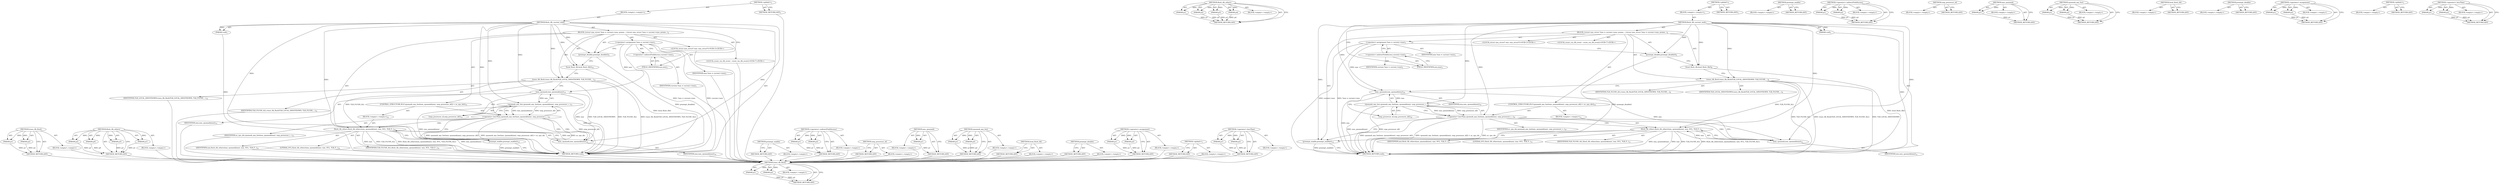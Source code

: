 digraph "&lt;operator&gt;.lessThan" {
vulnerable_75 [label=<(METHOD,trace_tlb_flush)>];
vulnerable_76 [label=<(PARAM,p1)>];
vulnerable_77 [label=<(PARAM,p2)>];
vulnerable_78 [label=<(BLOCK,&lt;empty&gt;,&lt;empty&gt;)>];
vulnerable_79 [label=<(METHOD_RETURN,ANY)>];
vulnerable_97 [label=<(METHOD,flush_tlb_others)>];
vulnerable_98 [label=<(PARAM,p1)>];
vulnerable_99 [label=<(PARAM,p2)>];
vulnerable_100 [label=<(PARAM,p3)>];
vulnerable_101 [label=<(PARAM,p4)>];
vulnerable_102 [label=<(BLOCK,&lt;empty&gt;,&lt;empty&gt;)>];
vulnerable_103 [label=<(METHOD_RETURN,ANY)>];
vulnerable_6 [label=<(METHOD,&lt;global&gt;)<SUB>1</SUB>>];
vulnerable_7 [label=<(BLOCK,&lt;empty&gt;,&lt;empty&gt;)<SUB>1</SUB>>];
vulnerable_8 [label=<(METHOD,flush_tlb_current_task)<SUB>1</SUB>>];
vulnerable_9 [label=<(PARAM,void)<SUB>1</SUB>>];
vulnerable_10 [label=<(BLOCK,{
	struct mm_struct *mm = current-&gt;mm;

 	preem...,{
	struct mm_struct *mm = current-&gt;mm;

 	preem...)<SUB>2</SUB>>];
vulnerable_11 [label="<(LOCAL,struct mm_struct* mm: mm_struct*)<SUB>3</SUB>>"];
vulnerable_12 [label=<(&lt;operator&gt;.assignment,*mm = current-&gt;mm)<SUB>3</SUB>>];
vulnerable_13 [label=<(IDENTIFIER,mm,*mm = current-&gt;mm)<SUB>3</SUB>>];
vulnerable_14 [label=<(&lt;operator&gt;.indirectFieldAccess,current-&gt;mm)<SUB>3</SUB>>];
vulnerable_15 [label=<(IDENTIFIER,current,*mm = current-&gt;mm)<SUB>3</SUB>>];
vulnerable_16 [label=<(FIELD_IDENTIFIER,mm,mm)<SUB>3</SUB>>];
vulnerable_17 [label=<(preempt_disable,preempt_disable())<SUB>5</SUB>>];
vulnerable_18 [label="<(LOCAL,count_vm_tlb_event : count_vm_tlb_event)<SUB>7</SUB>>"];
vulnerable_19 [label=<(local_flush_tlb,local_flush_tlb())<SUB>8</SUB>>];
vulnerable_20 [label=<(trace_tlb_flush,trace_tlb_flush(TLB_LOCAL_SHOOTDOWN, TLB_FLUSH_...)<SUB>9</SUB>>];
vulnerable_21 [label=<(IDENTIFIER,TLB_LOCAL_SHOOTDOWN,trace_tlb_flush(TLB_LOCAL_SHOOTDOWN, TLB_FLUSH_...)<SUB>9</SUB>>];
vulnerable_22 [label=<(IDENTIFIER,TLB_FLUSH_ALL,trace_tlb_flush(TLB_LOCAL_SHOOTDOWN, TLB_FLUSH_...)<SUB>9</SUB>>];
vulnerable_23 [label=<(CONTROL_STRUCTURE,IF,if (cpumask_any_but(mm_cpumask(mm), smp_processor_id()) &lt; nr_cpu_ids))<SUB>10</SUB>>];
vulnerable_24 [label=<(&lt;operator&gt;.lessThan,cpumask_any_but(mm_cpumask(mm), smp_processor_i...)<SUB>10</SUB>>];
vulnerable_25 [label=<(cpumask_any_but,cpumask_any_but(mm_cpumask(mm), smp_processor_i...)<SUB>10</SUB>>];
vulnerable_26 [label=<(mm_cpumask,mm_cpumask(mm))<SUB>10</SUB>>];
vulnerable_27 [label=<(IDENTIFIER,mm,mm_cpumask(mm))<SUB>10</SUB>>];
vulnerable_28 [label=<(smp_processor_id,smp_processor_id())<SUB>10</SUB>>];
vulnerable_29 [label=<(IDENTIFIER,nr_cpu_ids,cpumask_any_but(mm_cpumask(mm), smp_processor_i...)<SUB>10</SUB>>];
vulnerable_30 [label=<(BLOCK,&lt;empty&gt;,&lt;empty&gt;)<SUB>11</SUB>>];
vulnerable_31 [label=<(flush_tlb_others,flush_tlb_others(mm_cpumask(mm), mm, 0UL, TLB_F...)<SUB>11</SUB>>];
vulnerable_32 [label=<(mm_cpumask,mm_cpumask(mm))<SUB>11</SUB>>];
vulnerable_33 [label=<(IDENTIFIER,mm,mm_cpumask(mm))<SUB>11</SUB>>];
vulnerable_34 [label=<(IDENTIFIER,mm,flush_tlb_others(mm_cpumask(mm), mm, 0UL, TLB_F...)<SUB>11</SUB>>];
vulnerable_35 [label=<(LITERAL,0UL,flush_tlb_others(mm_cpumask(mm), mm, 0UL, TLB_F...)<SUB>11</SUB>>];
vulnerable_36 [label=<(IDENTIFIER,TLB_FLUSH_ALL,flush_tlb_others(mm_cpumask(mm), mm, 0UL, TLB_F...)<SUB>11</SUB>>];
vulnerable_37 [label=<(preempt_enable,preempt_enable())<SUB>12</SUB>>];
vulnerable_38 [label=<(METHOD_RETURN,void)<SUB>1</SUB>>];
vulnerable_40 [label=<(METHOD_RETURN,ANY)<SUB>1</SUB>>];
vulnerable_104 [label=<(METHOD,preempt_enable)>];
vulnerable_105 [label=<(BLOCK,&lt;empty&gt;,&lt;empty&gt;)>];
vulnerable_106 [label=<(METHOD_RETURN,ANY)>];
vulnerable_64 [label=<(METHOD,&lt;operator&gt;.indirectFieldAccess)>];
vulnerable_65 [label=<(PARAM,p1)>];
vulnerable_66 [label=<(PARAM,p2)>];
vulnerable_67 [label=<(BLOCK,&lt;empty&gt;,&lt;empty&gt;)>];
vulnerable_68 [label=<(METHOD_RETURN,ANY)>];
vulnerable_94 [label=<(METHOD,smp_processor_id)>];
vulnerable_95 [label=<(BLOCK,&lt;empty&gt;,&lt;empty&gt;)>];
vulnerable_96 [label=<(METHOD_RETURN,ANY)>];
vulnerable_90 [label=<(METHOD,mm_cpumask)>];
vulnerable_91 [label=<(PARAM,p1)>];
vulnerable_92 [label=<(BLOCK,&lt;empty&gt;,&lt;empty&gt;)>];
vulnerable_93 [label=<(METHOD_RETURN,ANY)>];
vulnerable_85 [label=<(METHOD,cpumask_any_but)>];
vulnerable_86 [label=<(PARAM,p1)>];
vulnerable_87 [label=<(PARAM,p2)>];
vulnerable_88 [label=<(BLOCK,&lt;empty&gt;,&lt;empty&gt;)>];
vulnerable_89 [label=<(METHOD_RETURN,ANY)>];
vulnerable_72 [label=<(METHOD,local_flush_tlb)>];
vulnerable_73 [label=<(BLOCK,&lt;empty&gt;,&lt;empty&gt;)>];
vulnerable_74 [label=<(METHOD_RETURN,ANY)>];
vulnerable_69 [label=<(METHOD,preempt_disable)>];
vulnerable_70 [label=<(BLOCK,&lt;empty&gt;,&lt;empty&gt;)>];
vulnerable_71 [label=<(METHOD_RETURN,ANY)>];
vulnerable_59 [label=<(METHOD,&lt;operator&gt;.assignment)>];
vulnerable_60 [label=<(PARAM,p1)>];
vulnerable_61 [label=<(PARAM,p2)>];
vulnerable_62 [label=<(BLOCK,&lt;empty&gt;,&lt;empty&gt;)>];
vulnerable_63 [label=<(METHOD_RETURN,ANY)>];
vulnerable_53 [label=<(METHOD,&lt;global&gt;)<SUB>1</SUB>>];
vulnerable_54 [label=<(BLOCK,&lt;empty&gt;,&lt;empty&gt;)>];
vulnerable_55 [label=<(METHOD_RETURN,ANY)>];
vulnerable_80 [label=<(METHOD,&lt;operator&gt;.lessThan)>];
vulnerable_81 [label=<(PARAM,p1)>];
vulnerable_82 [label=<(PARAM,p2)>];
vulnerable_83 [label=<(BLOCK,&lt;empty&gt;,&lt;empty&gt;)>];
vulnerable_84 [label=<(METHOD_RETURN,ANY)>];
fixed_75 [label=<(METHOD,trace_tlb_flush)>];
fixed_76 [label=<(PARAM,p1)>];
fixed_77 [label=<(PARAM,p2)>];
fixed_78 [label=<(BLOCK,&lt;empty&gt;,&lt;empty&gt;)>];
fixed_79 [label=<(METHOD_RETURN,ANY)>];
fixed_97 [label=<(METHOD,flush_tlb_others)>];
fixed_98 [label=<(PARAM,p1)>];
fixed_99 [label=<(PARAM,p2)>];
fixed_100 [label=<(PARAM,p3)>];
fixed_101 [label=<(PARAM,p4)>];
fixed_102 [label=<(BLOCK,&lt;empty&gt;,&lt;empty&gt;)>];
fixed_103 [label=<(METHOD_RETURN,ANY)>];
fixed_6 [label=<(METHOD,&lt;global&gt;)<SUB>1</SUB>>];
fixed_7 [label=<(BLOCK,&lt;empty&gt;,&lt;empty&gt;)<SUB>1</SUB>>];
fixed_8 [label=<(METHOD,flush_tlb_current_task)<SUB>1</SUB>>];
fixed_9 [label=<(PARAM,void)<SUB>1</SUB>>];
fixed_10 [label=<(BLOCK,{
	struct mm_struct *mm = current-&gt;mm;

 	preem...,{
	struct mm_struct *mm = current-&gt;mm;

 	preem...)<SUB>2</SUB>>];
fixed_11 [label="<(LOCAL,struct mm_struct* mm: mm_struct*)<SUB>3</SUB>>"];
fixed_12 [label=<(&lt;operator&gt;.assignment,*mm = current-&gt;mm)<SUB>3</SUB>>];
fixed_13 [label=<(IDENTIFIER,mm,*mm = current-&gt;mm)<SUB>3</SUB>>];
fixed_14 [label=<(&lt;operator&gt;.indirectFieldAccess,current-&gt;mm)<SUB>3</SUB>>];
fixed_15 [label=<(IDENTIFIER,current,*mm = current-&gt;mm)<SUB>3</SUB>>];
fixed_16 [label=<(FIELD_IDENTIFIER,mm,mm)<SUB>3</SUB>>];
fixed_17 [label=<(preempt_disable,preempt_disable())<SUB>5</SUB>>];
fixed_18 [label="<(LOCAL,count_vm_tlb_event : count_vm_tlb_event)<SUB>7</SUB>>"];
fixed_19 [label=<(local_flush_tlb,local_flush_tlb())<SUB>10</SUB>>];
fixed_20 [label=<(trace_tlb_flush,trace_tlb_flush(TLB_LOCAL_SHOOTDOWN, TLB_FLUSH_...)<SUB>12</SUB>>];
fixed_21 [label=<(IDENTIFIER,TLB_LOCAL_SHOOTDOWN,trace_tlb_flush(TLB_LOCAL_SHOOTDOWN, TLB_FLUSH_...)<SUB>12</SUB>>];
fixed_22 [label=<(IDENTIFIER,TLB_FLUSH_ALL,trace_tlb_flush(TLB_LOCAL_SHOOTDOWN, TLB_FLUSH_...)<SUB>12</SUB>>];
fixed_23 [label=<(CONTROL_STRUCTURE,IF,if (cpumask_any_but(mm_cpumask(mm), smp_processor_id()) &lt; nr_cpu_ids))<SUB>13</SUB>>];
fixed_24 [label=<(&lt;operator&gt;.lessThan,cpumask_any_but(mm_cpumask(mm), smp_processor_i...)<SUB>13</SUB>>];
fixed_25 [label=<(cpumask_any_but,cpumask_any_but(mm_cpumask(mm), smp_processor_i...)<SUB>13</SUB>>];
fixed_26 [label=<(mm_cpumask,mm_cpumask(mm))<SUB>13</SUB>>];
fixed_27 [label=<(IDENTIFIER,mm,mm_cpumask(mm))<SUB>13</SUB>>];
fixed_28 [label=<(smp_processor_id,smp_processor_id())<SUB>13</SUB>>];
fixed_29 [label=<(IDENTIFIER,nr_cpu_ids,cpumask_any_but(mm_cpumask(mm), smp_processor_i...)<SUB>13</SUB>>];
fixed_30 [label=<(BLOCK,&lt;empty&gt;,&lt;empty&gt;)<SUB>14</SUB>>];
fixed_31 [label=<(flush_tlb_others,flush_tlb_others(mm_cpumask(mm), mm, 0UL, TLB_F...)<SUB>14</SUB>>];
fixed_32 [label=<(mm_cpumask,mm_cpumask(mm))<SUB>14</SUB>>];
fixed_33 [label=<(IDENTIFIER,mm,mm_cpumask(mm))<SUB>14</SUB>>];
fixed_34 [label=<(IDENTIFIER,mm,flush_tlb_others(mm_cpumask(mm), mm, 0UL, TLB_F...)<SUB>14</SUB>>];
fixed_35 [label=<(LITERAL,0UL,flush_tlb_others(mm_cpumask(mm), mm, 0UL, TLB_F...)<SUB>14</SUB>>];
fixed_36 [label=<(IDENTIFIER,TLB_FLUSH_ALL,flush_tlb_others(mm_cpumask(mm), mm, 0UL, TLB_F...)<SUB>14</SUB>>];
fixed_37 [label=<(preempt_enable,preempt_enable())<SUB>15</SUB>>];
fixed_38 [label=<(METHOD_RETURN,void)<SUB>1</SUB>>];
fixed_40 [label=<(METHOD_RETURN,ANY)<SUB>1</SUB>>];
fixed_104 [label=<(METHOD,preempt_enable)>];
fixed_105 [label=<(BLOCK,&lt;empty&gt;,&lt;empty&gt;)>];
fixed_106 [label=<(METHOD_RETURN,ANY)>];
fixed_64 [label=<(METHOD,&lt;operator&gt;.indirectFieldAccess)>];
fixed_65 [label=<(PARAM,p1)>];
fixed_66 [label=<(PARAM,p2)>];
fixed_67 [label=<(BLOCK,&lt;empty&gt;,&lt;empty&gt;)>];
fixed_68 [label=<(METHOD_RETURN,ANY)>];
fixed_94 [label=<(METHOD,smp_processor_id)>];
fixed_95 [label=<(BLOCK,&lt;empty&gt;,&lt;empty&gt;)>];
fixed_96 [label=<(METHOD_RETURN,ANY)>];
fixed_90 [label=<(METHOD,mm_cpumask)>];
fixed_91 [label=<(PARAM,p1)>];
fixed_92 [label=<(BLOCK,&lt;empty&gt;,&lt;empty&gt;)>];
fixed_93 [label=<(METHOD_RETURN,ANY)>];
fixed_85 [label=<(METHOD,cpumask_any_but)>];
fixed_86 [label=<(PARAM,p1)>];
fixed_87 [label=<(PARAM,p2)>];
fixed_88 [label=<(BLOCK,&lt;empty&gt;,&lt;empty&gt;)>];
fixed_89 [label=<(METHOD_RETURN,ANY)>];
fixed_72 [label=<(METHOD,local_flush_tlb)>];
fixed_73 [label=<(BLOCK,&lt;empty&gt;,&lt;empty&gt;)>];
fixed_74 [label=<(METHOD_RETURN,ANY)>];
fixed_69 [label=<(METHOD,preempt_disable)>];
fixed_70 [label=<(BLOCK,&lt;empty&gt;,&lt;empty&gt;)>];
fixed_71 [label=<(METHOD_RETURN,ANY)>];
fixed_59 [label=<(METHOD,&lt;operator&gt;.assignment)>];
fixed_60 [label=<(PARAM,p1)>];
fixed_61 [label=<(PARAM,p2)>];
fixed_62 [label=<(BLOCK,&lt;empty&gt;,&lt;empty&gt;)>];
fixed_63 [label=<(METHOD_RETURN,ANY)>];
fixed_53 [label=<(METHOD,&lt;global&gt;)<SUB>1</SUB>>];
fixed_54 [label=<(BLOCK,&lt;empty&gt;,&lt;empty&gt;)>];
fixed_55 [label=<(METHOD_RETURN,ANY)>];
fixed_80 [label=<(METHOD,&lt;operator&gt;.lessThan)>];
fixed_81 [label=<(PARAM,p1)>];
fixed_82 [label=<(PARAM,p2)>];
fixed_83 [label=<(BLOCK,&lt;empty&gt;,&lt;empty&gt;)>];
fixed_84 [label=<(METHOD_RETURN,ANY)>];
vulnerable_75 -> vulnerable_76  [key=0, label="AST: "];
vulnerable_75 -> vulnerable_76  [key=1, label="DDG: "];
vulnerable_75 -> vulnerable_78  [key=0, label="AST: "];
vulnerable_75 -> vulnerable_77  [key=0, label="AST: "];
vulnerable_75 -> vulnerable_77  [key=1, label="DDG: "];
vulnerable_75 -> vulnerable_79  [key=0, label="AST: "];
vulnerable_75 -> vulnerable_79  [key=1, label="CFG: "];
vulnerable_76 -> vulnerable_79  [key=0, label="DDG: p1"];
vulnerable_77 -> vulnerable_79  [key=0, label="DDG: p2"];
vulnerable_97 -> vulnerable_98  [key=0, label="AST: "];
vulnerable_97 -> vulnerable_98  [key=1, label="DDG: "];
vulnerable_97 -> vulnerable_102  [key=0, label="AST: "];
vulnerable_97 -> vulnerable_99  [key=0, label="AST: "];
vulnerable_97 -> vulnerable_99  [key=1, label="DDG: "];
vulnerable_97 -> vulnerable_103  [key=0, label="AST: "];
vulnerable_97 -> vulnerable_103  [key=1, label="CFG: "];
vulnerable_97 -> vulnerable_100  [key=0, label="AST: "];
vulnerable_97 -> vulnerable_100  [key=1, label="DDG: "];
vulnerable_97 -> vulnerable_101  [key=0, label="AST: "];
vulnerable_97 -> vulnerable_101  [key=1, label="DDG: "];
vulnerable_98 -> vulnerable_103  [key=0, label="DDG: p1"];
vulnerable_99 -> vulnerable_103  [key=0, label="DDG: p2"];
vulnerable_100 -> vulnerable_103  [key=0, label="DDG: p3"];
vulnerable_101 -> vulnerable_103  [key=0, label="DDG: p4"];
vulnerable_6 -> vulnerable_7  [key=0, label="AST: "];
vulnerable_6 -> vulnerable_40  [key=0, label="AST: "];
vulnerable_6 -> vulnerable_40  [key=1, label="CFG: "];
vulnerable_7 -> vulnerable_8  [key=0, label="AST: "];
vulnerable_8 -> vulnerable_9  [key=0, label="AST: "];
vulnerable_8 -> vulnerable_9  [key=1, label="DDG: "];
vulnerable_8 -> vulnerable_10  [key=0, label="AST: "];
vulnerable_8 -> vulnerable_38  [key=0, label="AST: "];
vulnerable_8 -> vulnerable_16  [key=0, label="CFG: "];
vulnerable_8 -> vulnerable_17  [key=0, label="DDG: "];
vulnerable_8 -> vulnerable_19  [key=0, label="DDG: "];
vulnerable_8 -> vulnerable_37  [key=0, label="DDG: "];
vulnerable_8 -> vulnerable_20  [key=0, label="DDG: "];
vulnerable_8 -> vulnerable_24  [key=0, label="DDG: "];
vulnerable_8 -> vulnerable_25  [key=0, label="DDG: "];
vulnerable_8 -> vulnerable_31  [key=0, label="DDG: "];
vulnerable_8 -> vulnerable_26  [key=0, label="DDG: "];
vulnerable_8 -> vulnerable_32  [key=0, label="DDG: "];
vulnerable_9 -> vulnerable_38  [key=0, label="DDG: "];
vulnerable_10 -> vulnerable_11  [key=0, label="AST: "];
vulnerable_10 -> vulnerable_12  [key=0, label="AST: "];
vulnerable_10 -> vulnerable_17  [key=0, label="AST: "];
vulnerable_10 -> vulnerable_18  [key=0, label="AST: "];
vulnerable_10 -> vulnerable_19  [key=0, label="AST: "];
vulnerable_10 -> vulnerable_20  [key=0, label="AST: "];
vulnerable_10 -> vulnerable_23  [key=0, label="AST: "];
vulnerable_10 -> vulnerable_37  [key=0, label="AST: "];
vulnerable_12 -> vulnerable_13  [key=0, label="AST: "];
vulnerable_12 -> vulnerable_14  [key=0, label="AST: "];
vulnerable_12 -> vulnerable_17  [key=0, label="CFG: "];
vulnerable_12 -> vulnerable_38  [key=0, label="DDG: current-&gt;mm"];
vulnerable_12 -> vulnerable_38  [key=1, label="DDG: *mm = current-&gt;mm"];
vulnerable_12 -> vulnerable_26  [key=0, label="DDG: mm"];
vulnerable_14 -> vulnerable_15  [key=0, label="AST: "];
vulnerable_14 -> vulnerable_16  [key=0, label="AST: "];
vulnerable_14 -> vulnerable_12  [key=0, label="CFG: "];
vulnerable_16 -> vulnerable_14  [key=0, label="CFG: "];
vulnerable_17 -> vulnerable_19  [key=0, label="CFG: "];
vulnerable_17 -> vulnerable_38  [key=0, label="DDG: preempt_disable()"];
vulnerable_19 -> vulnerable_20  [key=0, label="CFG: "];
vulnerable_19 -> vulnerable_38  [key=0, label="DDG: local_flush_tlb()"];
vulnerable_20 -> vulnerable_21  [key=0, label="AST: "];
vulnerable_20 -> vulnerable_22  [key=0, label="AST: "];
vulnerable_20 -> vulnerable_26  [key=0, label="CFG: "];
vulnerable_20 -> vulnerable_38  [key=0, label="DDG: TLB_FLUSH_ALL"];
vulnerable_20 -> vulnerable_38  [key=1, label="DDG: trace_tlb_flush(TLB_LOCAL_SHOOTDOWN, TLB_FLUSH_ALL)"];
vulnerable_20 -> vulnerable_38  [key=2, label="DDG: TLB_LOCAL_SHOOTDOWN"];
vulnerable_20 -> vulnerable_31  [key=0, label="DDG: TLB_FLUSH_ALL"];
vulnerable_23 -> vulnerable_24  [key=0, label="AST: "];
vulnerable_23 -> vulnerable_30  [key=0, label="AST: "];
vulnerable_24 -> vulnerable_25  [key=0, label="AST: "];
vulnerable_24 -> vulnerable_29  [key=0, label="AST: "];
vulnerable_24 -> vulnerable_37  [key=0, label="CFG: "];
vulnerable_24 -> vulnerable_32  [key=0, label="CFG: "];
vulnerable_24 -> vulnerable_32  [key=1, label="CDG: "];
vulnerable_24 -> vulnerable_38  [key=0, label="DDG: cpumask_any_but(mm_cpumask(mm), smp_processor_id())"];
vulnerable_24 -> vulnerable_38  [key=1, label="DDG: cpumask_any_but(mm_cpumask(mm), smp_processor_id()) &lt; nr_cpu_ids"];
vulnerable_24 -> vulnerable_38  [key=2, label="DDG: nr_cpu_ids"];
vulnerable_24 -> vulnerable_31  [key=0, label="CDG: "];
vulnerable_25 -> vulnerable_26  [key=0, label="AST: "];
vulnerable_25 -> vulnerable_28  [key=0, label="AST: "];
vulnerable_25 -> vulnerable_24  [key=0, label="CFG: "];
vulnerable_25 -> vulnerable_24  [key=1, label="DDG: mm_cpumask(mm)"];
vulnerable_25 -> vulnerable_24  [key=2, label="DDG: smp_processor_id()"];
vulnerable_25 -> vulnerable_38  [key=0, label="DDG: mm_cpumask(mm)"];
vulnerable_25 -> vulnerable_38  [key=1, label="DDG: smp_processor_id()"];
vulnerable_26 -> vulnerable_27  [key=0, label="AST: "];
vulnerable_26 -> vulnerable_28  [key=0, label="CFG: "];
vulnerable_26 -> vulnerable_38  [key=0, label="DDG: mm"];
vulnerable_26 -> vulnerable_25  [key=0, label="DDG: mm"];
vulnerable_26 -> vulnerable_32  [key=0, label="DDG: mm"];
vulnerable_28 -> vulnerable_25  [key=0, label="CFG: "];
vulnerable_30 -> vulnerable_31  [key=0, label="AST: "];
vulnerable_31 -> vulnerable_32  [key=0, label="AST: "];
vulnerable_31 -> vulnerable_34  [key=0, label="AST: "];
vulnerable_31 -> vulnerable_35  [key=0, label="AST: "];
vulnerable_31 -> vulnerable_36  [key=0, label="AST: "];
vulnerable_31 -> vulnerable_37  [key=0, label="CFG: "];
vulnerable_31 -> vulnerable_38  [key=0, label="DDG: mm_cpumask(mm)"];
vulnerable_31 -> vulnerable_38  [key=1, label="DDG: mm"];
vulnerable_31 -> vulnerable_38  [key=2, label="DDG: TLB_FLUSH_ALL"];
vulnerable_31 -> vulnerable_38  [key=3, label="DDG: flush_tlb_others(mm_cpumask(mm), mm, 0UL, TLB_FLUSH_ALL)"];
vulnerable_32 -> vulnerable_33  [key=0, label="AST: "];
vulnerable_32 -> vulnerable_31  [key=0, label="CFG: "];
vulnerable_32 -> vulnerable_31  [key=1, label="DDG: mm"];
vulnerable_37 -> vulnerable_38  [key=0, label="CFG: "];
vulnerable_37 -> vulnerable_38  [key=1, label="DDG: preempt_enable()"];
vulnerable_104 -> vulnerable_105  [key=0, label="AST: "];
vulnerable_104 -> vulnerable_106  [key=0, label="AST: "];
vulnerable_104 -> vulnerable_106  [key=1, label="CFG: "];
vulnerable_64 -> vulnerable_65  [key=0, label="AST: "];
vulnerable_64 -> vulnerable_65  [key=1, label="DDG: "];
vulnerable_64 -> vulnerable_67  [key=0, label="AST: "];
vulnerable_64 -> vulnerable_66  [key=0, label="AST: "];
vulnerable_64 -> vulnerable_66  [key=1, label="DDG: "];
vulnerable_64 -> vulnerable_68  [key=0, label="AST: "];
vulnerable_64 -> vulnerable_68  [key=1, label="CFG: "];
vulnerable_65 -> vulnerable_68  [key=0, label="DDG: p1"];
vulnerable_66 -> vulnerable_68  [key=0, label="DDG: p2"];
vulnerable_94 -> vulnerable_95  [key=0, label="AST: "];
vulnerable_94 -> vulnerable_96  [key=0, label="AST: "];
vulnerable_94 -> vulnerable_96  [key=1, label="CFG: "];
vulnerable_90 -> vulnerable_91  [key=0, label="AST: "];
vulnerable_90 -> vulnerable_91  [key=1, label="DDG: "];
vulnerable_90 -> vulnerable_92  [key=0, label="AST: "];
vulnerable_90 -> vulnerable_93  [key=0, label="AST: "];
vulnerable_90 -> vulnerable_93  [key=1, label="CFG: "];
vulnerable_91 -> vulnerable_93  [key=0, label="DDG: p1"];
vulnerable_85 -> vulnerable_86  [key=0, label="AST: "];
vulnerable_85 -> vulnerable_86  [key=1, label="DDG: "];
vulnerable_85 -> vulnerable_88  [key=0, label="AST: "];
vulnerable_85 -> vulnerable_87  [key=0, label="AST: "];
vulnerable_85 -> vulnerable_87  [key=1, label="DDG: "];
vulnerable_85 -> vulnerable_89  [key=0, label="AST: "];
vulnerable_85 -> vulnerable_89  [key=1, label="CFG: "];
vulnerable_86 -> vulnerable_89  [key=0, label="DDG: p1"];
vulnerable_87 -> vulnerable_89  [key=0, label="DDG: p2"];
vulnerable_72 -> vulnerable_73  [key=0, label="AST: "];
vulnerable_72 -> vulnerable_74  [key=0, label="AST: "];
vulnerable_72 -> vulnerable_74  [key=1, label="CFG: "];
vulnerable_69 -> vulnerable_70  [key=0, label="AST: "];
vulnerable_69 -> vulnerable_71  [key=0, label="AST: "];
vulnerable_69 -> vulnerable_71  [key=1, label="CFG: "];
vulnerable_59 -> vulnerable_60  [key=0, label="AST: "];
vulnerable_59 -> vulnerable_60  [key=1, label="DDG: "];
vulnerable_59 -> vulnerable_62  [key=0, label="AST: "];
vulnerable_59 -> vulnerable_61  [key=0, label="AST: "];
vulnerable_59 -> vulnerable_61  [key=1, label="DDG: "];
vulnerable_59 -> vulnerable_63  [key=0, label="AST: "];
vulnerable_59 -> vulnerable_63  [key=1, label="CFG: "];
vulnerable_60 -> vulnerable_63  [key=0, label="DDG: p1"];
vulnerable_61 -> vulnerable_63  [key=0, label="DDG: p2"];
vulnerable_53 -> vulnerable_54  [key=0, label="AST: "];
vulnerable_53 -> vulnerable_55  [key=0, label="AST: "];
vulnerable_53 -> vulnerable_55  [key=1, label="CFG: "];
vulnerable_80 -> vulnerable_81  [key=0, label="AST: "];
vulnerable_80 -> vulnerable_81  [key=1, label="DDG: "];
vulnerable_80 -> vulnerable_83  [key=0, label="AST: "];
vulnerable_80 -> vulnerable_82  [key=0, label="AST: "];
vulnerable_80 -> vulnerable_82  [key=1, label="DDG: "];
vulnerable_80 -> vulnerable_84  [key=0, label="AST: "];
vulnerable_80 -> vulnerable_84  [key=1, label="CFG: "];
vulnerable_81 -> vulnerable_84  [key=0, label="DDG: p1"];
vulnerable_82 -> vulnerable_84  [key=0, label="DDG: p2"];
fixed_75 -> fixed_76  [key=0, label="AST: "];
fixed_75 -> fixed_76  [key=1, label="DDG: "];
fixed_75 -> fixed_78  [key=0, label="AST: "];
fixed_75 -> fixed_77  [key=0, label="AST: "];
fixed_75 -> fixed_77  [key=1, label="DDG: "];
fixed_75 -> fixed_79  [key=0, label="AST: "];
fixed_75 -> fixed_79  [key=1, label="CFG: "];
fixed_76 -> fixed_79  [key=0, label="DDG: p1"];
fixed_77 -> fixed_79  [key=0, label="DDG: p2"];
fixed_78 -> vulnerable_75  [key=0];
fixed_79 -> vulnerable_75  [key=0];
fixed_97 -> fixed_98  [key=0, label="AST: "];
fixed_97 -> fixed_98  [key=1, label="DDG: "];
fixed_97 -> fixed_102  [key=0, label="AST: "];
fixed_97 -> fixed_99  [key=0, label="AST: "];
fixed_97 -> fixed_99  [key=1, label="DDG: "];
fixed_97 -> fixed_103  [key=0, label="AST: "];
fixed_97 -> fixed_103  [key=1, label="CFG: "];
fixed_97 -> fixed_100  [key=0, label="AST: "];
fixed_97 -> fixed_100  [key=1, label="DDG: "];
fixed_97 -> fixed_101  [key=0, label="AST: "];
fixed_97 -> fixed_101  [key=1, label="DDG: "];
fixed_98 -> fixed_103  [key=0, label="DDG: p1"];
fixed_99 -> fixed_103  [key=0, label="DDG: p2"];
fixed_100 -> fixed_103  [key=0, label="DDG: p3"];
fixed_101 -> fixed_103  [key=0, label="DDG: p4"];
fixed_102 -> vulnerable_75  [key=0];
fixed_103 -> vulnerable_75  [key=0];
fixed_6 -> fixed_7  [key=0, label="AST: "];
fixed_6 -> fixed_40  [key=0, label="AST: "];
fixed_6 -> fixed_40  [key=1, label="CFG: "];
fixed_7 -> fixed_8  [key=0, label="AST: "];
fixed_8 -> fixed_9  [key=0, label="AST: "];
fixed_8 -> fixed_9  [key=1, label="DDG: "];
fixed_8 -> fixed_10  [key=0, label="AST: "];
fixed_8 -> fixed_38  [key=0, label="AST: "];
fixed_8 -> fixed_16  [key=0, label="CFG: "];
fixed_8 -> fixed_17  [key=0, label="DDG: "];
fixed_8 -> fixed_19  [key=0, label="DDG: "];
fixed_8 -> fixed_37  [key=0, label="DDG: "];
fixed_8 -> fixed_20  [key=0, label="DDG: "];
fixed_8 -> fixed_24  [key=0, label="DDG: "];
fixed_8 -> fixed_25  [key=0, label="DDG: "];
fixed_8 -> fixed_31  [key=0, label="DDG: "];
fixed_8 -> fixed_26  [key=0, label="DDG: "];
fixed_8 -> fixed_32  [key=0, label="DDG: "];
fixed_9 -> fixed_38  [key=0, label="DDG: "];
fixed_10 -> fixed_11  [key=0, label="AST: "];
fixed_10 -> fixed_12  [key=0, label="AST: "];
fixed_10 -> fixed_17  [key=0, label="AST: "];
fixed_10 -> fixed_18  [key=0, label="AST: "];
fixed_10 -> fixed_19  [key=0, label="AST: "];
fixed_10 -> fixed_20  [key=0, label="AST: "];
fixed_10 -> fixed_23  [key=0, label="AST: "];
fixed_10 -> fixed_37  [key=0, label="AST: "];
fixed_11 -> vulnerable_75  [key=0];
fixed_12 -> fixed_13  [key=0, label="AST: "];
fixed_12 -> fixed_14  [key=0, label="AST: "];
fixed_12 -> fixed_17  [key=0, label="CFG: "];
fixed_12 -> fixed_38  [key=0, label="DDG: current-&gt;mm"];
fixed_12 -> fixed_38  [key=1, label="DDG: *mm = current-&gt;mm"];
fixed_12 -> fixed_26  [key=0, label="DDG: mm"];
fixed_13 -> vulnerable_75  [key=0];
fixed_14 -> fixed_15  [key=0, label="AST: "];
fixed_14 -> fixed_16  [key=0, label="AST: "];
fixed_14 -> fixed_12  [key=0, label="CFG: "];
fixed_15 -> vulnerable_75  [key=0];
fixed_16 -> fixed_14  [key=0, label="CFG: "];
fixed_17 -> fixed_19  [key=0, label="CFG: "];
fixed_17 -> fixed_38  [key=0, label="DDG: preempt_disable()"];
fixed_18 -> vulnerable_75  [key=0];
fixed_19 -> fixed_20  [key=0, label="CFG: "];
fixed_19 -> fixed_38  [key=0, label="DDG: local_flush_tlb()"];
fixed_20 -> fixed_21  [key=0, label="AST: "];
fixed_20 -> fixed_22  [key=0, label="AST: "];
fixed_20 -> fixed_26  [key=0, label="CFG: "];
fixed_20 -> fixed_38  [key=0, label="DDG: TLB_FLUSH_ALL"];
fixed_20 -> fixed_38  [key=1, label="DDG: trace_tlb_flush(TLB_LOCAL_SHOOTDOWN, TLB_FLUSH_ALL)"];
fixed_20 -> fixed_38  [key=2, label="DDG: TLB_LOCAL_SHOOTDOWN"];
fixed_20 -> fixed_31  [key=0, label="DDG: TLB_FLUSH_ALL"];
fixed_21 -> vulnerable_75  [key=0];
fixed_22 -> vulnerable_75  [key=0];
fixed_23 -> fixed_24  [key=0, label="AST: "];
fixed_23 -> fixed_30  [key=0, label="AST: "];
fixed_24 -> fixed_25  [key=0, label="AST: "];
fixed_24 -> fixed_29  [key=0, label="AST: "];
fixed_24 -> fixed_37  [key=0, label="CFG: "];
fixed_24 -> fixed_32  [key=0, label="CFG: "];
fixed_24 -> fixed_32  [key=1, label="CDG: "];
fixed_24 -> fixed_38  [key=0, label="DDG: cpumask_any_but(mm_cpumask(mm), smp_processor_id())"];
fixed_24 -> fixed_38  [key=1, label="DDG: cpumask_any_but(mm_cpumask(mm), smp_processor_id()) &lt; nr_cpu_ids"];
fixed_24 -> fixed_38  [key=2, label="DDG: nr_cpu_ids"];
fixed_24 -> fixed_31  [key=0, label="CDG: "];
fixed_25 -> fixed_26  [key=0, label="AST: "];
fixed_25 -> fixed_28  [key=0, label="AST: "];
fixed_25 -> fixed_24  [key=0, label="CFG: "];
fixed_25 -> fixed_24  [key=1, label="DDG: mm_cpumask(mm)"];
fixed_25 -> fixed_24  [key=2, label="DDG: smp_processor_id()"];
fixed_25 -> fixed_38  [key=0, label="DDG: mm_cpumask(mm)"];
fixed_25 -> fixed_38  [key=1, label="DDG: smp_processor_id()"];
fixed_26 -> fixed_27  [key=0, label="AST: "];
fixed_26 -> fixed_28  [key=0, label="CFG: "];
fixed_26 -> fixed_38  [key=0, label="DDG: mm"];
fixed_26 -> fixed_25  [key=0, label="DDG: mm"];
fixed_26 -> fixed_32  [key=0, label="DDG: mm"];
fixed_27 -> vulnerable_75  [key=0];
fixed_28 -> fixed_25  [key=0, label="CFG: "];
fixed_29 -> vulnerable_75  [key=0];
fixed_30 -> fixed_31  [key=0, label="AST: "];
fixed_31 -> fixed_32  [key=0, label="AST: "];
fixed_31 -> fixed_34  [key=0, label="AST: "];
fixed_31 -> fixed_35  [key=0, label="AST: "];
fixed_31 -> fixed_36  [key=0, label="AST: "];
fixed_31 -> fixed_37  [key=0, label="CFG: "];
fixed_31 -> fixed_38  [key=0, label="DDG: mm_cpumask(mm)"];
fixed_31 -> fixed_38  [key=1, label="DDG: mm"];
fixed_31 -> fixed_38  [key=2, label="DDG: TLB_FLUSH_ALL"];
fixed_31 -> fixed_38  [key=3, label="DDG: flush_tlb_others(mm_cpumask(mm), mm, 0UL, TLB_FLUSH_ALL)"];
fixed_32 -> fixed_33  [key=0, label="AST: "];
fixed_32 -> fixed_31  [key=0, label="CFG: "];
fixed_32 -> fixed_31  [key=1, label="DDG: mm"];
fixed_33 -> vulnerable_75  [key=0];
fixed_34 -> vulnerable_75  [key=0];
fixed_35 -> vulnerable_75  [key=0];
fixed_36 -> vulnerable_75  [key=0];
fixed_37 -> fixed_38  [key=0, label="CFG: "];
fixed_37 -> fixed_38  [key=1, label="DDG: preempt_enable()"];
fixed_38 -> vulnerable_75  [key=0];
fixed_40 -> vulnerable_75  [key=0];
fixed_104 -> fixed_105  [key=0, label="AST: "];
fixed_104 -> fixed_106  [key=0, label="AST: "];
fixed_104 -> fixed_106  [key=1, label="CFG: "];
fixed_105 -> vulnerable_75  [key=0];
fixed_106 -> vulnerable_75  [key=0];
fixed_64 -> fixed_65  [key=0, label="AST: "];
fixed_64 -> fixed_65  [key=1, label="DDG: "];
fixed_64 -> fixed_67  [key=0, label="AST: "];
fixed_64 -> fixed_66  [key=0, label="AST: "];
fixed_64 -> fixed_66  [key=1, label="DDG: "];
fixed_64 -> fixed_68  [key=0, label="AST: "];
fixed_64 -> fixed_68  [key=1, label="CFG: "];
fixed_65 -> fixed_68  [key=0, label="DDG: p1"];
fixed_66 -> fixed_68  [key=0, label="DDG: p2"];
fixed_67 -> vulnerable_75  [key=0];
fixed_68 -> vulnerable_75  [key=0];
fixed_94 -> fixed_95  [key=0, label="AST: "];
fixed_94 -> fixed_96  [key=0, label="AST: "];
fixed_94 -> fixed_96  [key=1, label="CFG: "];
fixed_95 -> vulnerable_75  [key=0];
fixed_96 -> vulnerable_75  [key=0];
fixed_90 -> fixed_91  [key=0, label="AST: "];
fixed_90 -> fixed_91  [key=1, label="DDG: "];
fixed_90 -> fixed_92  [key=0, label="AST: "];
fixed_90 -> fixed_93  [key=0, label="AST: "];
fixed_90 -> fixed_93  [key=1, label="CFG: "];
fixed_91 -> fixed_93  [key=0, label="DDG: p1"];
fixed_92 -> vulnerable_75  [key=0];
fixed_93 -> vulnerable_75  [key=0];
fixed_85 -> fixed_86  [key=0, label="AST: "];
fixed_85 -> fixed_86  [key=1, label="DDG: "];
fixed_85 -> fixed_88  [key=0, label="AST: "];
fixed_85 -> fixed_87  [key=0, label="AST: "];
fixed_85 -> fixed_87  [key=1, label="DDG: "];
fixed_85 -> fixed_89  [key=0, label="AST: "];
fixed_85 -> fixed_89  [key=1, label="CFG: "];
fixed_86 -> fixed_89  [key=0, label="DDG: p1"];
fixed_87 -> fixed_89  [key=0, label="DDG: p2"];
fixed_88 -> vulnerable_75  [key=0];
fixed_89 -> vulnerable_75  [key=0];
fixed_72 -> fixed_73  [key=0, label="AST: "];
fixed_72 -> fixed_74  [key=0, label="AST: "];
fixed_72 -> fixed_74  [key=1, label="CFG: "];
fixed_73 -> vulnerable_75  [key=0];
fixed_74 -> vulnerable_75  [key=0];
fixed_69 -> fixed_70  [key=0, label="AST: "];
fixed_69 -> fixed_71  [key=0, label="AST: "];
fixed_69 -> fixed_71  [key=1, label="CFG: "];
fixed_70 -> vulnerable_75  [key=0];
fixed_71 -> vulnerable_75  [key=0];
fixed_59 -> fixed_60  [key=0, label="AST: "];
fixed_59 -> fixed_60  [key=1, label="DDG: "];
fixed_59 -> fixed_62  [key=0, label="AST: "];
fixed_59 -> fixed_61  [key=0, label="AST: "];
fixed_59 -> fixed_61  [key=1, label="DDG: "];
fixed_59 -> fixed_63  [key=0, label="AST: "];
fixed_59 -> fixed_63  [key=1, label="CFG: "];
fixed_60 -> fixed_63  [key=0, label="DDG: p1"];
fixed_61 -> fixed_63  [key=0, label="DDG: p2"];
fixed_62 -> vulnerable_75  [key=0];
fixed_63 -> vulnerable_75  [key=0];
fixed_53 -> fixed_54  [key=0, label="AST: "];
fixed_53 -> fixed_55  [key=0, label="AST: "];
fixed_53 -> fixed_55  [key=1, label="CFG: "];
fixed_54 -> vulnerable_75  [key=0];
fixed_55 -> vulnerable_75  [key=0];
fixed_80 -> fixed_81  [key=0, label="AST: "];
fixed_80 -> fixed_81  [key=1, label="DDG: "];
fixed_80 -> fixed_83  [key=0, label="AST: "];
fixed_80 -> fixed_82  [key=0, label="AST: "];
fixed_80 -> fixed_82  [key=1, label="DDG: "];
fixed_80 -> fixed_84  [key=0, label="AST: "];
fixed_80 -> fixed_84  [key=1, label="CFG: "];
fixed_81 -> fixed_84  [key=0, label="DDG: p1"];
fixed_82 -> fixed_84  [key=0, label="DDG: p2"];
fixed_83 -> vulnerable_75  [key=0];
fixed_84 -> vulnerable_75  [key=0];
}
